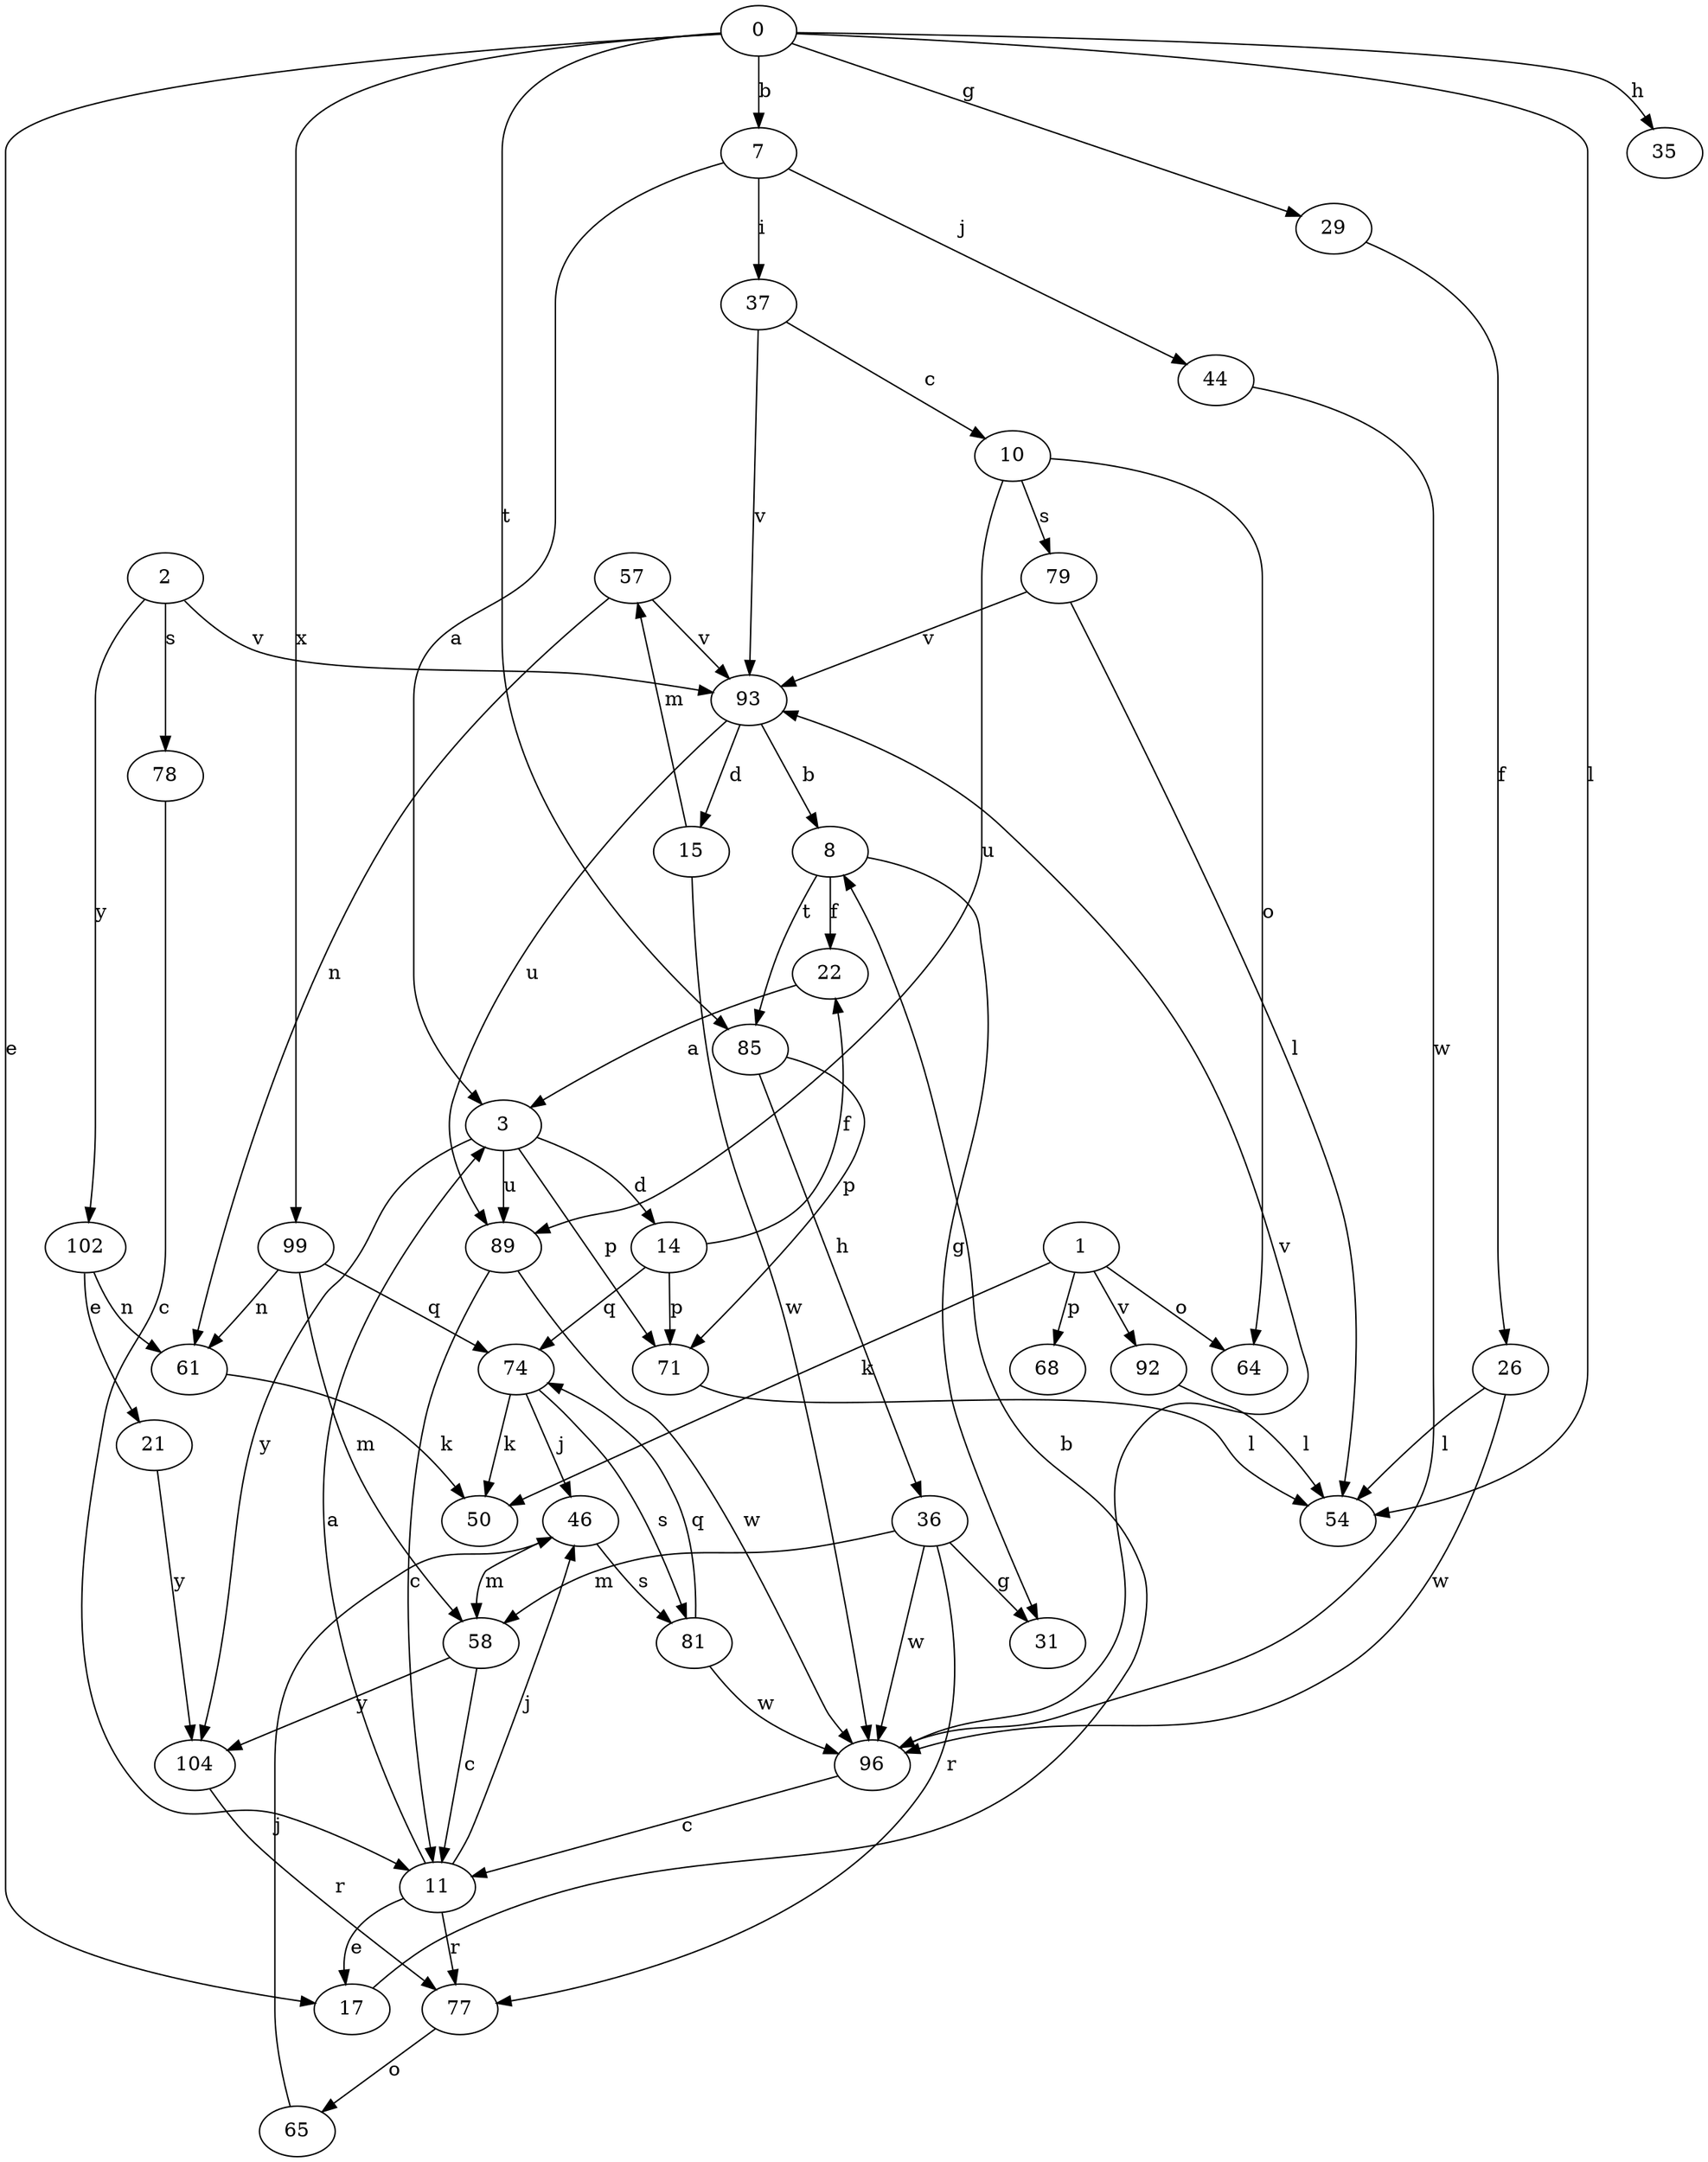 strict digraph  {
1;
2;
3;
7;
8;
10;
11;
14;
15;
17;
21;
22;
26;
29;
31;
35;
0;
36;
37;
44;
46;
50;
54;
57;
58;
61;
64;
65;
68;
71;
74;
77;
78;
79;
81;
85;
89;
92;
93;
96;
99;
102;
104;
1 -> 50  [label=k];
1 -> 64  [label=o];
1 -> 68  [label=p];
1 -> 92  [label=v];
2 -> 78  [label=s];
2 -> 93  [label=v];
2 -> 102  [label=y];
3 -> 14  [label=d];
3 -> 71  [label=p];
3 -> 89  [label=u];
3 -> 104  [label=y];
7 -> 3  [label=a];
7 -> 37  [label=i];
7 -> 44  [label=j];
8 -> 22  [label=f];
8 -> 31  [label=g];
8 -> 85  [label=t];
10 -> 64  [label=o];
10 -> 79  [label=s];
10 -> 89  [label=u];
11 -> 3  [label=a];
11 -> 17  [label=e];
11 -> 46  [label=j];
11 -> 77  [label=r];
14 -> 22  [label=f];
14 -> 71  [label=p];
14 -> 74  [label=q];
15 -> 57  [label=m];
15 -> 96  [label=w];
17 -> 8  [label=b];
21 -> 104  [label=y];
22 -> 3  [label=a];
26 -> 54  [label=l];
26 -> 96  [label=w];
29 -> 26  [label=f];
0 -> 7  [label=b];
0 -> 17  [label=e];
0 -> 29  [label=g];
0 -> 35  [label=h];
0 -> 54  [label=l];
0 -> 85  [label=t];
0 -> 99  [label=x];
36 -> 31  [label=g];
36 -> 58  [label=m];
36 -> 77  [label=r];
36 -> 96  [label=w];
37 -> 10  [label=c];
37 -> 93  [label=v];
44 -> 96  [label=w];
46 -> 58  [label=m];
46 -> 81  [label=s];
57 -> 61  [label=n];
57 -> 93  [label=v];
58 -> 11  [label=c];
58 -> 104  [label=y];
61 -> 50  [label=k];
65 -> 46  [label=j];
71 -> 54  [label=l];
74 -> 46  [label=j];
74 -> 50  [label=k];
74 -> 81  [label=s];
77 -> 65  [label=o];
78 -> 11  [label=c];
79 -> 54  [label=l];
79 -> 93  [label=v];
81 -> 74  [label=q];
81 -> 96  [label=w];
85 -> 36  [label=h];
85 -> 71  [label=p];
89 -> 11  [label=c];
89 -> 96  [label=w];
92 -> 54  [label=l];
93 -> 8  [label=b];
93 -> 15  [label=d];
93 -> 89  [label=u];
96 -> 11  [label=c];
96 -> 93  [label=v];
99 -> 58  [label=m];
99 -> 61  [label=n];
99 -> 74  [label=q];
102 -> 21  [label=e];
102 -> 61  [label=n];
104 -> 77  [label=r];
}
